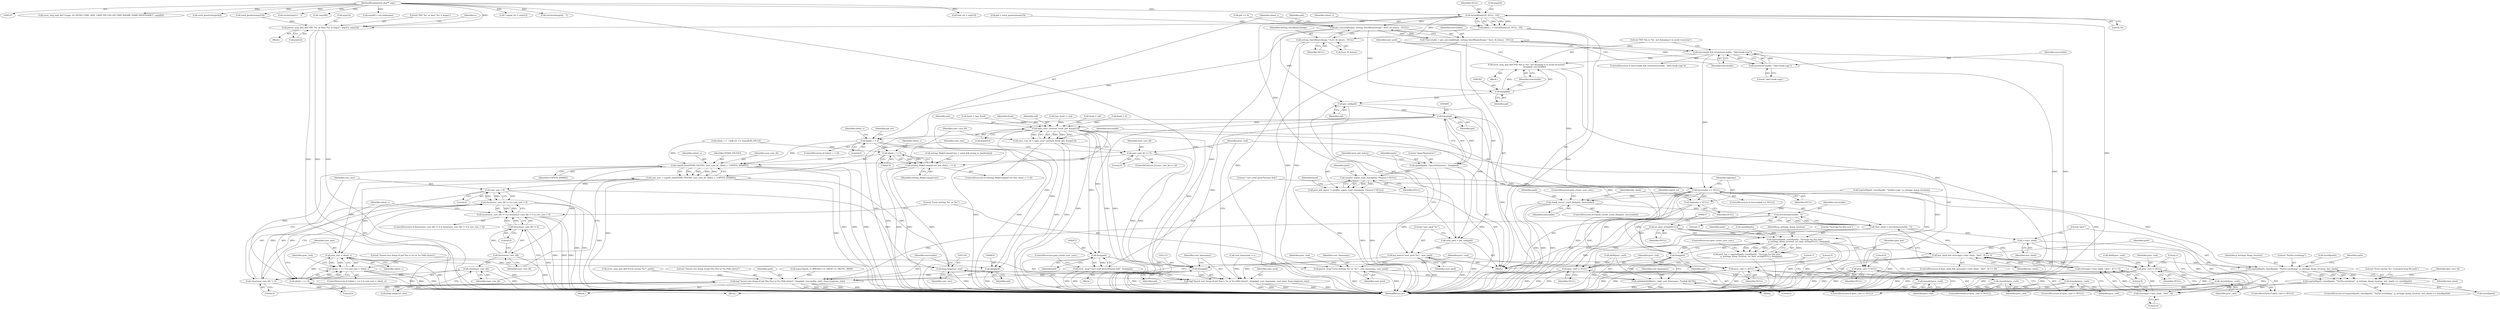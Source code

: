digraph "0_abrt_8939398b82006ba1fec4ed491339fc075f43fc7c_1@array" {
"1000275" [label="(Call,strtoull(argv[2], NULL, 10))"];
"1000149" [label="(MethodParameterIn,char** argv)"];
"1000273" [label="(Call,ulimit_c = strtoull(argv[2], NULL, 10))"];
"1000282" [label="(Call,ulimit_c < 0)"];
"1000451" [label="(Call,ulimit_c != 0)"];
"1000449" [label="(Call,setting_MakeCompatCore && ulimit_c != 0)"];
"1001151" [label="(Call,copyfd_size(STDIN_FILENO, user_core_fd, ulimit_c, COPYFD_SPARSE))"];
"1001149" [label="(Call,core_size = copyfd_size(STDIN_FILENO, user_core_fd, ulimit_c, COPYFD_SPARSE))"];
"1001167" [label="(Call,core_size < 0)"];
"1001162" [label="(Call,close(user_core_fd) != 0 || core_size < 0)"];
"1001157" [label="(Call,fsync(user_core_fd) != 0 || close(user_core_fd) != 0 || core_size < 0)"];
"1001193" [label="(Call,core_size > ulimit_c)"];
"1001189" [label="(Call,ulimit_c == 0 || core_size > ulimit_c)"];
"1001217" [label="(Call,(long long)core_size)"];
"1001210" [label="(Call,log(\"Saved core dump of pid %lu to %s at %s (%llu bytes)\", (long)pid, core_basename, user_pwd, (long long)core_size))"];
"1001159" [label="(Call,fsync(user_core_fd))"];
"1001158" [label="(Call,fsync(user_core_fd) != 0)"];
"1001164" [label="(Call,close(user_core_fd))"];
"1001163" [label="(Call,close(user_core_fd) != 0)"];
"1001190" [label="(Call,ulimit_c == 0)"];
"1000326" [label="(Call,perror_msg_and_die(\"PID '%s' or limit '%s' is bogus\", argv[3], argv[2]))"];
"1000375" [label="(Call,get_executable(pid, setting_SaveBinaryImage ? &src_fd_binary : NULL))"];
"1000373" [label="(Call,*executable = get_executable(pid, setting_SaveBinaryImage ? &src_fd_binary : NULL))"];
"1000383" [label="(Call,executable && strstr(executable, \"/abrt-hook-ccpp\"))"];
"1000389" [label="(Call,error_msg_and_die(\"PID %lu is '%s', not dumping it to avoid recursion\",\n                        (long)pid, executable))"];
"1000465" [label="(Call,executable == NULL)"];
"1000476" [label="(Call,*signame = NULL)"];
"1000538" [label="(Call,check_recent_crash_file(path, executable))"];
"1000546" [label="(Call,strrchr(executable, '/'))"];
"1000544" [label="(Call,*last_slash = strrchr(executable, '/'))"];
"1000550" [label="(Call,last_slash && strncmp(++last_slash, \"abrt\", 4) == 0)"];
"1000562" [label="(Call,snprintf(path, sizeof(path), \"%s/%s-coredump\", g_settings_dump_location, last_slash))"];
"1000561" [label="(Call,snprintf(path, sizeof(path), \"%s/%s-coredump\", g_settings_dump_location, last_slash) >= sizeof(path))"];
"1000554" [label="(Call,++last_slash)"];
"1000553" [label="(Call,strncmp(++last_slash, \"abrt\", 4))"];
"1000552" [label="(Call,strncmp(++last_slash, \"abrt\", 4) == 0)"];
"1000607" [label="(Call,log(\"Saved core dump of pid %lu (%s) to %s (%llu bytes)\", (long)pid, executable, path, (long long)core_size))"];
"1000618" [label="(Call,proc_cwd != NULL)"];
"1000621" [label="(Call,closedir(proc_cwd))"];
"1000634" [label="(Call,iso_date_string(NULL))"];
"1000628" [label="(Call,snprintf(path, sizeof(path), \"%s/ccpp-%s-%lu.new\",\n            g_settings_dump_location, iso_date_string(NULL), (long)pid))"];
"1000626" [label="(Call,path_len = snprintf(path, sizeof(path), \"%s/ccpp-%s-%lu.new\",\n            g_settings_dump_location, iso_date_string(NULL), (long)pid))"];
"1001181" [label="(Call,proc_cwd != NULL)"];
"1001184" [label="(Call,closedir(proc_cwd))"];
"1001203" [label="(Call,proc_cwd != NULL)"];
"1001206" [label="(Call,closedir(proc_cwd))"];
"1001221" [label="(Call,proc_cwd != NULL)"];
"1001224" [label="(Call,closedir(proc_cwd))"];
"1000385" [label="(Call,strstr(executable, \"/abrt-hook-ccpp\"))"];
"1000391" [label="(Call,(long)pid)"];
"1000397" [label="(Call,get_cwd(pid))"];
"1000395" [label="(Call,user_pwd = get_cwd(pid))"];
"1000399" [label="(Call,log_notice(\"user_pwd:'%s'\", user_pwd))"];
"1001171" [label="(Call,perror_msg(\"Error writing '%s' at '%s'\", core_basename, user_pwd))"];
"1001175" [label="(Call,unlinkat(dirfd(proc_cwd), core_basename, /*unlink file*/0))"];
"1000405" [label="(Call,(long)pid)"];
"1000402" [label="(Call,sprintf(path, \"/proc/%lu/status\", (long)pid))"];
"1000410" [label="(Call,xmalloc_xopen_read_close(path, /*maxsz:*/ NULL))"];
"1000408" [label="(Call,proc_pid_status = xmalloc_xopen_read_close(path, /*maxsz:*/ NULL))"];
"1000456" [label="(Call,open_user_core(uid, fsuid, pid, &argv[1]))"];
"1000454" [label="(Call,user_core_fd = open_user_core(uid, fsuid, pid, &argv[1]))"];
"1001144" [label="(Call,user_core_fd >= 0)"];
"1000471" [label="(Call,(long)pid)"];
"1000469" [label="(Call,error_msg(\"Can't read /proc/%lu/exe link\", (long)pid))"];
"1001212" [label="(Call,(long)pid)"];
"1000609" [label="(Call,(long)pid)"];
"1000636" [label="(Call,(long)pid)"];
"1000377" [label="(Call,setting_SaveBinaryImage ? &src_fd_binary : NULL)"];
"1000393" [label="(Identifier,pid)"];
"1000478" [label="(Identifier,NULL)"];
"1000469" [label="(Call,error_msg(\"Can't read /proc/%lu/exe link\", (long)pid))"];
"1000546" [label="(Call,strrchr(executable, '/'))"];
"1001159" [label="(Call,fsync(user_core_fd))"];
"1000149" [label="(MethodParameterIn,char** argv)"];
"1000284" [label="(Literal,0)"];
"1000560" [label="(ControlStructure,if (snprintf(path, sizeof(path), \"%s/%s-coredump\", g_settings_dump_location, last_slash) >= sizeof(path)))"];
"1000398" [label="(Identifier,pid)"];
"1000343" [label="(Call,core_basename = s)"];
"1000397" [label="(Call,get_cwd(pid))"];
"1001210" [label="(Call,log(\"Saved core dump of pid %lu to %s at %s (%llu bytes)\", (long)pid, core_basename, user_pwd, (long long)core_size))"];
"1000612" [label="(Identifier,executable)"];
"1001228" [label="(MethodReturn,int)"];
"1000409" [label="(Identifier,proc_pid_status)"];
"1000176" [label="(Call,error_msg_and_die(\"Usage: %s SIGNO CORE_SIZE_LIMIT PID UID GID TIME BINARY_NAME [HOSTNAME]\", argv[0]))"];
"1000337" [label="(Identifier,s)"];
"1000609" [label="(Call,(long)pid)"];
"1001225" [label="(Identifier,proc_cwd)"];
"1000150" [label="(Block,)"];
"1000384" [label="(Identifier,executable)"];
"1001184" [label="(Call,closedir(proc_cwd))"];
"1000228" [label="(Call,setting_MakeCompatCore = value && string_to_bool(value))"];
"1001151" [label="(Call,copyfd_size(STDIN_FILENO, user_core_fd, ulimit_c, COPYFD_SPARSE))"];
"1001206" [label="(Call,closedir(proc_cwd))"];
"1000550" [label="(Call,last_slash && strncmp(++last_slash, \"abrt\", 4) == 0)"];
"1001217" [label="(Call,(long long)core_size)"];
"1001219" [label="(Identifier,core_size)"];
"1001191" [label="(Identifier,ulimit_c)"];
"1000620" [label="(Identifier,NULL)"];
"1000373" [label="(Call,*executable = get_executable(pid, setting_SaveBinaryImage ? &src_fd_binary : NULL))"];
"1000387" [label="(Literal,\"/abrt-hook-ccpp\")"];
"1001179" [label="(Literal,0)"];
"1000636" [label="(Call,(long)pid)"];
"1001177" [label="(Identifier,proc_cwd)"];
"1001181" [label="(Call,proc_cwd != NULL)"];
"1000375" [label="(Call,get_executable(pid, setting_SaveBinaryImage ? &src_fd_binary : NULL))"];
"1000640" [label="(ControlStructure,goto create_user_core;)"];
"1001227" [label="(Literal,0)"];
"1000613" [label="(Identifier,path)"];
"1000619" [label="(Identifier,proc_cwd)"];
"1001166" [label="(Literal,0)"];
"1000572" [label="(Literal,\"Error saving '%s': truncated long file path\")"];
"1000451" [label="(Call,ulimit_c != 0)"];
"1000385" [label="(Call,strstr(executable, \"/abrt-hook-ccpp\"))"];
"1000570" [label="(Identifier,path)"];
"1000378" [label="(Identifier,setting_SaveBinaryImage)"];
"1001199" [label="(Identifier,proc_cwd)"];
"1001163" [label="(Call,close(user_core_fd) != 0)"];
"1000542" [label="(ControlStructure,goto create_user_core;)"];
"1001144" [label="(Call,user_core_fd >= 0)"];
"1000551" [label="(Identifier,last_slash)"];
"1000633" [label="(Identifier,g_settings_dump_location)"];
"1000577" [label="(Call,xopen3(path, O_WRONLY | O_CREAT | O_TRUNC, 0600))"];
"1001187" [label="(Literal,1)"];
"1001212" [label="(Call,(long)pid)"];
"1000388" [label="(Block,)"];
"1000381" [label="(Identifier,NULL)"];
"1000426" [label="(Call,tmp_fsuid != uid)"];
"1000448" [label="(ControlStructure,if (setting_MakeCompatCore && ulimit_c != 0))"];
"1001189" [label="(Call,ulimit_c == 0 || core_size > ulimit_c)"];
"1001190" [label="(Call,ulimit_c == 0)"];
"1001167" [label="(Call,core_size < 0)"];
"1000567" [label="(Identifier,g_settings_dump_location)"];
"1000555" [label="(Identifier,last_slash)"];
"1001223" [label="(Identifier,NULL)"];
"1000537" [label="(ControlStructure,if (check_recent_crash_file(path, executable)))"];
"1000400" [label="(Literal,\"user_pwd:'%s'\")"];
"1000315" [label="(Call,xatoi_positive(argv[4]))"];
"1000328" [label="(Call,argv[3])"];
"1000453" [label="(Literal,0)"];
"1000414" [label="(Call,fsuid = uid)"];
"1001216" [label="(Identifier,user_pwd)"];
"1000562" [label="(Call,snprintf(path, sizeof(path), \"%s/%s-coredump\", g_settings_dump_location, last_slash))"];
"1000376" [label="(Identifier,pid)"];
"1000617" [label="(ControlStructure,if (proc_cwd != NULL))"];
"1000626" [label="(Call,path_len = snprintf(path, sizeof(path), \"%s/ccpp-%s-%lu.new\",\n            g_settings_dump_location, iso_date_string(NULL), (long)pid))"];
"1000558" [label="(Literal,0)"];
"1000430" [label="(Call,fsuid = 0)"];
"1000306" [label="(Call,pid = xatoi_positive(argv[3]))"];
"1000456" [label="(Call,open_user_core(uid, fsuid, pid, &argv[1]))"];
"1001162" [label="(Call,close(user_core_fd) != 0 || core_size < 0)"];
"1000404" [label="(Literal,\"/proc/%lu/status\")"];
"1000407" [label="(Identifier,pid)"];
"1000402" [label="(Call,sprintf(path, \"/proc/%lu/status\", (long)pid))"];
"1000382" [label="(ControlStructure,if (executable && strstr(executable, \"/abrt-hook-ccpp\")))"];
"1000540" [label="(Identifier,executable)"];
"1000544" [label="(Call,*last_slash = strrchr(executable, '/'))"];
"1000395" [label="(Call,user_pwd = get_cwd(pid))"];
"1001158" [label="(Call,fsync(user_core_fd) != 0)"];
"1001180" [label="(ControlStructure,if (proc_cwd != NULL))"];
"1001176" [label="(Call,dirfd(proc_cwd))"];
"1001149" [label="(Call,core_size = copyfd_size(STDIN_FILENO, user_core_fd, ulimit_c, COPYFD_SPARSE))"];
"1000477" [label="(Identifier,signame)"];
"1000622" [label="(Identifier,proc_cwd)"];
"1000415" [label="(Identifier,fsuid)"];
"1000396" [label="(Identifier,user_pwd)"];
"1000459" [label="(Identifier,pid)"];
"1000467" [label="(Identifier,NULL)"];
"1000548" [label="(Literal,'/')"];
"1001145" [label="(Identifier,user_core_fd)"];
"1000545" [label="(Identifier,last_slash)"];
"1000325" [label="(Block,)"];
"1000563" [label="(Identifier,path)"];
"1001204" [label="(Identifier,proc_cwd)"];
"1000403" [label="(Identifier,path)"];
"1000531" [label="(Call,snprintf(path, sizeof(path), \"%s/last-ccpp\", g_settings_dump_location))"];
"1001154" [label="(Identifier,ulimit_c)"];
"1001172" [label="(Literal,\"Error writing '%s' at '%s'\")"];
"1000408" [label="(Call,proc_pid_status = xmalloc_xopen_read_close(path, /*maxsz:*/ NULL))"];
"1000632" [label="(Literal,\"%s/ccpp-%s-%lu.new\")"];
"1000283" [label="(Identifier,ulimit_c)"];
"1001203" [label="(Call,proc_cwd != NULL)"];
"1000476" [label="(Call,*signame = NULL)"];
"1000331" [label="(Call,argv[2])"];
"1000327" [label="(Literal,\"PID '%s' or limit '%s' is bogus\")"];
"1000634" [label="(Call,iso_date_string(NULL))"];
"1000568" [label="(Identifier,last_slash)"];
"1000628" [label="(Call,snprintf(path, sizeof(path), \"%s/ccpp-%s-%lu.new\",\n            g_settings_dump_location, iso_date_string(NULL), (long)pid))"];
"1000539" [label="(Identifier,path)"];
"1000552" [label="(Call,strncmp(++last_slash, \"abrt\", 4) == 0)"];
"1001198" [label="(Call,dirfd(proc_cwd))"];
"1001147" [label="(Block,)"];
"1001155" [label="(Identifier,COPYFD_SPARSE)"];
"1000538" [label="(Call,check_recent_crash_file(path, executable))"];
"1000638" [label="(Identifier,pid)"];
"1000614" [label="(Call,(long long)core_size)"];
"1001160" [label="(Identifier,user_core_fd)"];
"1000182" [label="(Call,strchr(argv[1], ' '))"];
"1001156" [label="(ControlStructure,if (fsync(user_core_fd) != 0 || close(user_core_fd) != 0 || core_size < 0))"];
"1001157" [label="(Call,fsync(user_core_fd) != 0 || close(user_core_fd) != 0 || core_size < 0)"];
"1000635" [label="(Identifier,NULL)"];
"1000468" [label="(Block,)"];
"1000412" [label="(Identifier,NULL)"];
"1000611" [label="(Identifier,pid)"];
"1000351" [label="(Call,!argv[8])"];
"1001161" [label="(Literal,0)"];
"1000279" [label="(Identifier,NULL)"];
"1001209" [label="(Literal,1)"];
"1000553" [label="(Call,strncmp(++last_slash, \"abrt\", 4))"];
"1000557" [label="(Literal,4)"];
"1000629" [label="(Identifier,path)"];
"1000621" [label="(Call,closedir(proc_cwd))"];
"1000280" [label="(Literal,10)"];
"1001168" [label="(Identifier,core_size)"];
"1000399" [label="(Call,log_notice(\"user_pwd:'%s'\", user_pwd))"];
"1001146" [label="(Literal,0)"];
"1001214" [label="(Identifier,pid)"];
"1000410" [label="(Call,xmalloc_xopen_read_close(path, /*maxsz:*/ NULL))"];
"1000383" [label="(Call,executable && strstr(executable, \"/abrt-hook-ccpp\"))"];
"1001182" [label="(Identifier,proc_cwd)"];
"1000454" [label="(Call,user_core_fd = open_user_core(uid, fsuid, pid, &argv[1]))"];
"1000281" [label="(ControlStructure,if (ulimit_c < 0))"];
"1000401" [label="(Identifier,user_pwd)"];
"1001164" [label="(Call,close(user_core_fd))"];
"1000405" [label="(Call,(long)pid)"];
"1001211" [label="(Literal,\"Saved core dump of pid %lu to %s at %s (%llu bytes)\")"];
"1000437" [label="(Call,fsuid = tmp_fsuid)"];
"1000607" [label="(Call,log(\"Saved core dump of pid %lu (%s) to %s (%llu bytes)\", (long)pid, executable, path, (long long)core_size))"];
"1000374" [label="(Identifier,executable)"];
"1000630" [label="(Call,sizeof(path))"];
"1001143" [label="(ControlStructure,if (user_core_fd >= 0))"];
"1000301" [label="(Identifier,pid_str)"];
"1000455" [label="(Identifier,user_core_fd)"];
"1000561" [label="(Call,snprintf(path, sizeof(path), \"%s/%s-coredump\", g_settings_dump_location, last_slash) >= sizeof(path))"];
"1001202" [label="(ControlStructure,if (proc_cwd != NULL))"];
"1000450" [label="(Identifier,setting_MakeCompatCore)"];
"1000460" [label="(Call,&argv[1])"];
"1000473" [label="(Identifier,pid)"];
"1000458" [label="(Identifier,fsuid)"];
"1000282" [label="(Call,ulimit_c < 0)"];
"1000391" [label="(Call,(long)pid)"];
"1000566" [label="(Literal,\"%s/%s-coredump\")"];
"1000624" [label="(Literal,0)"];
"1000471" [label="(Call,(long)pid)"];
"1001171" [label="(Call,perror_msg(\"Error writing '%s' at '%s'\", core_basename, user_pwd))"];
"1000322" [label="(Call,pid <= 0)"];
"1001153" [label="(Identifier,user_core_fd)"];
"1000274" [label="(Identifier,ulimit_c)"];
"1000547" [label="(Identifier,executable)"];
"1001220" [label="(ControlStructure,if (proc_cwd != NULL))"];
"1000576" [label="(Identifier,abrt_core_fd)"];
"1000359" [label="(Call,argv[8] = uts.nodename)"];
"1001173" [label="(Identifier,core_basename)"];
"1000556" [label="(Literal,\"abrt\")"];
"1000275" [label="(Call,strtoull(argv[2], NULL, 10))"];
"1001221" [label="(Call,proc_cwd != NULL)"];
"1000273" [label="(Call,ulimit_c = strtoull(argv[2], NULL, 10))"];
"1000554" [label="(Call,++last_slash)"];
"1000262" [label="(Call,* signal_str = argv[1])"];
"1000286" [label="(Call,ulimit_c = ~((off_t)1 << (sizeof(off_t)*8-1)))"];
"1000201" [label="(Call,strchrnul(argv[i], ' '))"];
"1000559" [label="(Block,)"];
"1000627" [label="(Identifier,path_len)"];
"1000618" [label="(Call,proc_cwd != NULL)"];
"1000394" [label="(Identifier,executable)"];
"1001178" [label="(Identifier,core_basename)"];
"1000465" [label="(Call,executable == NULL)"];
"1001215" [label="(Identifier,core_basename)"];
"1001224" [label="(Call,closedir(proc_cwd))"];
"1001150" [label="(Identifier,core_size)"];
"1000300" [label="(Call,*pid_str = argv[3])"];
"1000390" [label="(Literal,\"PID %lu is '%s', not dumping it to avoid recursion\")"];
"1000287" [label="(Identifier,ulimit_c)"];
"1001193" [label="(Call,core_size > ulimit_c)"];
"1001183" [label="(Identifier,NULL)"];
"1000549" [label="(ControlStructure,if (last_slash && strncmp(++last_slash, \"abrt\", 4) == 0))"];
"1001205" [label="(Identifier,NULL)"];
"1001152" [label="(Identifier,STDIN_FILENO)"];
"1000457" [label="(Identifier,uid)"];
"1000464" [label="(ControlStructure,if (executable == NULL))"];
"1000470" [label="(Literal,\"Can't read /proc/%lu/exe link\")"];
"1001165" [label="(Identifier,user_core_fd)"];
"1001174" [label="(Identifier,user_pwd)"];
"1000389" [label="(Call,error_msg_and_die(\"PID %lu is '%s', not dumping it to avoid recursion\",\n                        (long)pid, executable))"];
"1000308" [label="(Call,xatoi_positive(argv[3]))"];
"1000377" [label="(Call,setting_SaveBinaryImage ? &src_fd_binary : NULL)"];
"1001170" [label="(Block,)"];
"1000466" [label="(Identifier,executable)"];
"1001188" [label="(ControlStructure,if (ulimit_c == 0 || core_size > ulimit_c))"];
"1001222" [label="(Identifier,proc_cwd)"];
"1000411" [label="(Identifier,path)"];
"1000452" [label="(Identifier,ulimit_c)"];
"1000386" [label="(Identifier,executable)"];
"1000474" [label="(ControlStructure,goto create_user_core;)"];
"1001169" [label="(Literal,0)"];
"1000480" [label="(Identifier,signal_no)"];
"1000276" [label="(Call,argv[2])"];
"1001175" [label="(Call,unlinkat(dirfd(proc_cwd), core_basename, /*unlink file*/0))"];
"1001194" [label="(Identifier,core_size)"];
"1000604" [label="(Call,error_msg_and_die(\"Error saving '%s'\", path))"];
"1001207" [label="(Identifier,proc_cwd)"];
"1000564" [label="(Call,sizeof(path))"];
"1000379" [label="(Call,&src_fd_binary)"];
"1001192" [label="(Literal,0)"];
"1000569" [label="(Call,sizeof(path))"];
"1000449" [label="(Call,setting_MakeCompatCore && ulimit_c != 0)"];
"1001185" [label="(Identifier,proc_cwd)"];
"1000608" [label="(Literal,\"Saved core dump of pid %lu (%s) to %s (%llu bytes)\")"];
"1001195" [label="(Identifier,ulimit_c)"];
"1000326" [label="(Call,perror_msg_and_die(\"PID '%s' or limit '%s' is bogus\", argv[3], argv[2]))"];
"1000275" -> "1000273"  [label="AST: "];
"1000275" -> "1000280"  [label="CFG: "];
"1000276" -> "1000275"  [label="AST: "];
"1000279" -> "1000275"  [label="AST: "];
"1000280" -> "1000275"  [label="AST: "];
"1000273" -> "1000275"  [label="CFG: "];
"1000275" -> "1001228"  [label="DDG: "];
"1000275" -> "1000273"  [label="DDG: "];
"1000275" -> "1000273"  [label="DDG: "];
"1000275" -> "1000273"  [label="DDG: "];
"1000149" -> "1000275"  [label="DDG: "];
"1000275" -> "1000326"  [label="DDG: "];
"1000275" -> "1000375"  [label="DDG: "];
"1000275" -> "1000377"  [label="DDG: "];
"1000275" -> "1000410"  [label="DDG: "];
"1000149" -> "1000147"  [label="AST: "];
"1000149" -> "1001228"  [label="DDG: "];
"1000149" -> "1000176"  [label="DDG: "];
"1000149" -> "1000182"  [label="DDG: "];
"1000149" -> "1000201"  [label="DDG: "];
"1000149" -> "1000262"  [label="DDG: "];
"1000149" -> "1000300"  [label="DDG: "];
"1000149" -> "1000308"  [label="DDG: "];
"1000149" -> "1000315"  [label="DDG: "];
"1000149" -> "1000326"  [label="DDG: "];
"1000149" -> "1000351"  [label="DDG: "];
"1000149" -> "1000359"  [label="DDG: "];
"1000273" -> "1000150"  [label="AST: "];
"1000274" -> "1000273"  [label="AST: "];
"1000283" -> "1000273"  [label="CFG: "];
"1000273" -> "1001228"  [label="DDG: "];
"1000273" -> "1000282"  [label="DDG: "];
"1000282" -> "1000281"  [label="AST: "];
"1000282" -> "1000284"  [label="CFG: "];
"1000283" -> "1000282"  [label="AST: "];
"1000284" -> "1000282"  [label="AST: "];
"1000287" -> "1000282"  [label="CFG: "];
"1000301" -> "1000282"  [label="CFG: "];
"1000282" -> "1001228"  [label="DDG: "];
"1000282" -> "1001228"  [label="DDG: "];
"1000282" -> "1000451"  [label="DDG: "];
"1000282" -> "1001151"  [label="DDG: "];
"1000451" -> "1000449"  [label="AST: "];
"1000451" -> "1000453"  [label="CFG: "];
"1000452" -> "1000451"  [label="AST: "];
"1000453" -> "1000451"  [label="AST: "];
"1000449" -> "1000451"  [label="CFG: "];
"1000451" -> "1001228"  [label="DDG: "];
"1000451" -> "1000449"  [label="DDG: "];
"1000451" -> "1000449"  [label="DDG: "];
"1000286" -> "1000451"  [label="DDG: "];
"1000451" -> "1001151"  [label="DDG: "];
"1000449" -> "1000448"  [label="AST: "];
"1000449" -> "1000450"  [label="CFG: "];
"1000450" -> "1000449"  [label="AST: "];
"1000455" -> "1000449"  [label="CFG: "];
"1000466" -> "1000449"  [label="CFG: "];
"1000449" -> "1001228"  [label="DDG: "];
"1000449" -> "1001228"  [label="DDG: "];
"1000449" -> "1001228"  [label="DDG: "];
"1000228" -> "1000449"  [label="DDG: "];
"1001151" -> "1001149"  [label="AST: "];
"1001151" -> "1001155"  [label="CFG: "];
"1001152" -> "1001151"  [label="AST: "];
"1001153" -> "1001151"  [label="AST: "];
"1001154" -> "1001151"  [label="AST: "];
"1001155" -> "1001151"  [label="AST: "];
"1001149" -> "1001151"  [label="CFG: "];
"1001151" -> "1001228"  [label="DDG: "];
"1001151" -> "1001228"  [label="DDG: "];
"1001151" -> "1001228"  [label="DDG: "];
"1001151" -> "1001149"  [label="DDG: "];
"1001151" -> "1001149"  [label="DDG: "];
"1001151" -> "1001149"  [label="DDG: "];
"1001151" -> "1001149"  [label="DDG: "];
"1001144" -> "1001151"  [label="DDG: "];
"1000286" -> "1001151"  [label="DDG: "];
"1001151" -> "1001159"  [label="DDG: "];
"1001151" -> "1001190"  [label="DDG: "];
"1001149" -> "1001147"  [label="AST: "];
"1001150" -> "1001149"  [label="AST: "];
"1001160" -> "1001149"  [label="CFG: "];
"1001149" -> "1001228"  [label="DDG: "];
"1001149" -> "1001228"  [label="DDG: "];
"1001149" -> "1001167"  [label="DDG: "];
"1001149" -> "1001193"  [label="DDG: "];
"1001149" -> "1001217"  [label="DDG: "];
"1001167" -> "1001162"  [label="AST: "];
"1001167" -> "1001169"  [label="CFG: "];
"1001168" -> "1001167"  [label="AST: "];
"1001169" -> "1001167"  [label="AST: "];
"1001162" -> "1001167"  [label="CFG: "];
"1001167" -> "1001228"  [label="DDG: "];
"1001167" -> "1001162"  [label="DDG: "];
"1001167" -> "1001162"  [label="DDG: "];
"1001167" -> "1001193"  [label="DDG: "];
"1001167" -> "1001217"  [label="DDG: "];
"1001162" -> "1001157"  [label="AST: "];
"1001162" -> "1001163"  [label="CFG: "];
"1001163" -> "1001162"  [label="AST: "];
"1001157" -> "1001162"  [label="CFG: "];
"1001162" -> "1001228"  [label="DDG: "];
"1001162" -> "1001228"  [label="DDG: "];
"1001162" -> "1001157"  [label="DDG: "];
"1001162" -> "1001157"  [label="DDG: "];
"1001163" -> "1001162"  [label="DDG: "];
"1001163" -> "1001162"  [label="DDG: "];
"1001157" -> "1001156"  [label="AST: "];
"1001157" -> "1001158"  [label="CFG: "];
"1001158" -> "1001157"  [label="AST: "];
"1001172" -> "1001157"  [label="CFG: "];
"1001191" -> "1001157"  [label="CFG: "];
"1001157" -> "1001228"  [label="DDG: "];
"1001157" -> "1001228"  [label="DDG: "];
"1001157" -> "1001228"  [label="DDG: "];
"1001158" -> "1001157"  [label="DDG: "];
"1001158" -> "1001157"  [label="DDG: "];
"1001193" -> "1001189"  [label="AST: "];
"1001193" -> "1001195"  [label="CFG: "];
"1001194" -> "1001193"  [label="AST: "];
"1001195" -> "1001193"  [label="AST: "];
"1001189" -> "1001193"  [label="CFG: "];
"1001193" -> "1001228"  [label="DDG: "];
"1001193" -> "1001228"  [label="DDG: "];
"1001193" -> "1001189"  [label="DDG: "];
"1001193" -> "1001189"  [label="DDG: "];
"1001190" -> "1001193"  [label="DDG: "];
"1001193" -> "1001217"  [label="DDG: "];
"1001189" -> "1001188"  [label="AST: "];
"1001189" -> "1001190"  [label="CFG: "];
"1001190" -> "1001189"  [label="AST: "];
"1001199" -> "1001189"  [label="CFG: "];
"1001211" -> "1001189"  [label="CFG: "];
"1001189" -> "1001228"  [label="DDG: "];
"1001189" -> "1001228"  [label="DDG: "];
"1001189" -> "1001228"  [label="DDG: "];
"1001190" -> "1001189"  [label="DDG: "];
"1001190" -> "1001189"  [label="DDG: "];
"1001217" -> "1001210"  [label="AST: "];
"1001217" -> "1001219"  [label="CFG: "];
"1001218" -> "1001217"  [label="AST: "];
"1001219" -> "1001217"  [label="AST: "];
"1001210" -> "1001217"  [label="CFG: "];
"1001217" -> "1001228"  [label="DDG: "];
"1001217" -> "1001210"  [label="DDG: "];
"1001210" -> "1001147"  [label="AST: "];
"1001211" -> "1001210"  [label="AST: "];
"1001212" -> "1001210"  [label="AST: "];
"1001215" -> "1001210"  [label="AST: "];
"1001216" -> "1001210"  [label="AST: "];
"1001222" -> "1001210"  [label="CFG: "];
"1001210" -> "1001228"  [label="DDG: "];
"1001210" -> "1001228"  [label="DDG: "];
"1001210" -> "1001228"  [label="DDG: "];
"1001210" -> "1001228"  [label="DDG: "];
"1001210" -> "1001228"  [label="DDG: "];
"1001212" -> "1001210"  [label="DDG: "];
"1000343" -> "1001210"  [label="DDG: "];
"1000399" -> "1001210"  [label="DDG: "];
"1001159" -> "1001158"  [label="AST: "];
"1001159" -> "1001160"  [label="CFG: "];
"1001160" -> "1001159"  [label="AST: "];
"1001161" -> "1001159"  [label="CFG: "];
"1001159" -> "1001228"  [label="DDG: "];
"1001159" -> "1001158"  [label="DDG: "];
"1001159" -> "1001164"  [label="DDG: "];
"1001158" -> "1001161"  [label="CFG: "];
"1001161" -> "1001158"  [label="AST: "];
"1001165" -> "1001158"  [label="CFG: "];
"1001158" -> "1001228"  [label="DDG: "];
"1001164" -> "1001163"  [label="AST: "];
"1001164" -> "1001165"  [label="CFG: "];
"1001165" -> "1001164"  [label="AST: "];
"1001166" -> "1001164"  [label="CFG: "];
"1001164" -> "1001228"  [label="DDG: "];
"1001164" -> "1001163"  [label="DDG: "];
"1001163" -> "1001166"  [label="CFG: "];
"1001166" -> "1001163"  [label="AST: "];
"1001168" -> "1001163"  [label="CFG: "];
"1001163" -> "1001228"  [label="DDG: "];
"1001190" -> "1001192"  [label="CFG: "];
"1001191" -> "1001190"  [label="AST: "];
"1001192" -> "1001190"  [label="AST: "];
"1001194" -> "1001190"  [label="CFG: "];
"1001190" -> "1001228"  [label="DDG: "];
"1000326" -> "1000325"  [label="AST: "];
"1000326" -> "1000331"  [label="CFG: "];
"1000327" -> "1000326"  [label="AST: "];
"1000328" -> "1000326"  [label="AST: "];
"1000331" -> "1000326"  [label="AST: "];
"1000337" -> "1000326"  [label="CFG: "];
"1000326" -> "1001228"  [label="DDG: "];
"1000326" -> "1001228"  [label="DDG: "];
"1000326" -> "1001228"  [label="DDG: "];
"1000308" -> "1000326"  [label="DDG: "];
"1000375" -> "1000373"  [label="AST: "];
"1000375" -> "1000377"  [label="CFG: "];
"1000376" -> "1000375"  [label="AST: "];
"1000377" -> "1000375"  [label="AST: "];
"1000373" -> "1000375"  [label="CFG: "];
"1000375" -> "1001228"  [label="DDG: "];
"1000375" -> "1000373"  [label="DDG: "];
"1000375" -> "1000373"  [label="DDG: "];
"1000306" -> "1000375"  [label="DDG: "];
"1000322" -> "1000375"  [label="DDG: "];
"1000375" -> "1000391"  [label="DDG: "];
"1000375" -> "1000397"  [label="DDG: "];
"1000373" -> "1000150"  [label="AST: "];
"1000374" -> "1000373"  [label="AST: "];
"1000384" -> "1000373"  [label="CFG: "];
"1000373" -> "1001228"  [label="DDG: "];
"1000373" -> "1000383"  [label="DDG: "];
"1000373" -> "1000385"  [label="DDG: "];
"1000383" -> "1000382"  [label="AST: "];
"1000383" -> "1000384"  [label="CFG: "];
"1000383" -> "1000385"  [label="CFG: "];
"1000384" -> "1000383"  [label="AST: "];
"1000385" -> "1000383"  [label="AST: "];
"1000390" -> "1000383"  [label="CFG: "];
"1000396" -> "1000383"  [label="CFG: "];
"1000383" -> "1001228"  [label="DDG: "];
"1000383" -> "1001228"  [label="DDG: "];
"1000385" -> "1000383"  [label="DDG: "];
"1000385" -> "1000383"  [label="DDG: "];
"1000383" -> "1000389"  [label="DDG: "];
"1000383" -> "1000465"  [label="DDG: "];
"1000389" -> "1000388"  [label="AST: "];
"1000389" -> "1000394"  [label="CFG: "];
"1000390" -> "1000389"  [label="AST: "];
"1000391" -> "1000389"  [label="AST: "];
"1000394" -> "1000389"  [label="AST: "];
"1000396" -> "1000389"  [label="CFG: "];
"1000389" -> "1001228"  [label="DDG: "];
"1000391" -> "1000389"  [label="DDG: "];
"1000389" -> "1000465"  [label="DDG: "];
"1000465" -> "1000464"  [label="AST: "];
"1000465" -> "1000467"  [label="CFG: "];
"1000466" -> "1000465"  [label="AST: "];
"1000467" -> "1000465"  [label="AST: "];
"1000470" -> "1000465"  [label="CFG: "];
"1000477" -> "1000465"  [label="CFG: "];
"1000465" -> "1001228"  [label="DDG: "];
"1000465" -> "1001228"  [label="DDG: "];
"1000410" -> "1000465"  [label="DDG: "];
"1000465" -> "1000476"  [label="DDG: "];
"1000465" -> "1000538"  [label="DDG: "];
"1000465" -> "1000618"  [label="DDG: "];
"1000465" -> "1000634"  [label="DDG: "];
"1000465" -> "1001181"  [label="DDG: "];
"1000465" -> "1001203"  [label="DDG: "];
"1000465" -> "1001221"  [label="DDG: "];
"1000476" -> "1000150"  [label="AST: "];
"1000476" -> "1000478"  [label="CFG: "];
"1000477" -> "1000476"  [label="AST: "];
"1000478" -> "1000476"  [label="AST: "];
"1000480" -> "1000476"  [label="CFG: "];
"1000476" -> "1001228"  [label="DDG: "];
"1000538" -> "1000537"  [label="AST: "];
"1000538" -> "1000540"  [label="CFG: "];
"1000539" -> "1000538"  [label="AST: "];
"1000540" -> "1000538"  [label="AST: "];
"1000542" -> "1000538"  [label="CFG: "];
"1000545" -> "1000538"  [label="CFG: "];
"1000538" -> "1001228"  [label="DDG: "];
"1000538" -> "1001228"  [label="DDG: "];
"1000538" -> "1001228"  [label="DDG: "];
"1000531" -> "1000538"  [label="DDG: "];
"1000538" -> "1000546"  [label="DDG: "];
"1000546" -> "1000544"  [label="AST: "];
"1000546" -> "1000548"  [label="CFG: "];
"1000547" -> "1000546"  [label="AST: "];
"1000548" -> "1000546"  [label="AST: "];
"1000544" -> "1000546"  [label="CFG: "];
"1000546" -> "1001228"  [label="DDG: "];
"1000546" -> "1000544"  [label="DDG: "];
"1000546" -> "1000544"  [label="DDG: "];
"1000546" -> "1000607"  [label="DDG: "];
"1000544" -> "1000150"  [label="AST: "];
"1000545" -> "1000544"  [label="AST: "];
"1000551" -> "1000544"  [label="CFG: "];
"1000544" -> "1001228"  [label="DDG: "];
"1000544" -> "1000550"  [label="DDG: "];
"1000544" -> "1000554"  [label="DDG: "];
"1000550" -> "1000549"  [label="AST: "];
"1000550" -> "1000551"  [label="CFG: "];
"1000550" -> "1000552"  [label="CFG: "];
"1000551" -> "1000550"  [label="AST: "];
"1000552" -> "1000550"  [label="AST: "];
"1000563" -> "1000550"  [label="CFG: "];
"1000627" -> "1000550"  [label="CFG: "];
"1000550" -> "1001228"  [label="DDG: "];
"1000550" -> "1001228"  [label="DDG: "];
"1000550" -> "1001228"  [label="DDG: "];
"1000554" -> "1000550"  [label="DDG: "];
"1000552" -> "1000550"  [label="DDG: "];
"1000552" -> "1000550"  [label="DDG: "];
"1000550" -> "1000562"  [label="DDG: "];
"1000562" -> "1000561"  [label="AST: "];
"1000562" -> "1000568"  [label="CFG: "];
"1000563" -> "1000562"  [label="AST: "];
"1000564" -> "1000562"  [label="AST: "];
"1000566" -> "1000562"  [label="AST: "];
"1000567" -> "1000562"  [label="AST: "];
"1000568" -> "1000562"  [label="AST: "];
"1000570" -> "1000562"  [label="CFG: "];
"1000562" -> "1001228"  [label="DDG: "];
"1000562" -> "1001228"  [label="DDG: "];
"1000562" -> "1000561"  [label="DDG: "];
"1000562" -> "1000561"  [label="DDG: "];
"1000562" -> "1000561"  [label="DDG: "];
"1000562" -> "1000561"  [label="DDG: "];
"1000531" -> "1000562"  [label="DDG: "];
"1000561" -> "1000560"  [label="AST: "];
"1000561" -> "1000569"  [label="CFG: "];
"1000569" -> "1000561"  [label="AST: "];
"1000572" -> "1000561"  [label="CFG: "];
"1000576" -> "1000561"  [label="CFG: "];
"1000561" -> "1001228"  [label="DDG: "];
"1000561" -> "1001228"  [label="DDG: "];
"1000554" -> "1000553"  [label="AST: "];
"1000554" -> "1000555"  [label="CFG: "];
"1000555" -> "1000554"  [label="AST: "];
"1000556" -> "1000554"  [label="CFG: "];
"1000554" -> "1000553"  [label="DDG: "];
"1000553" -> "1000552"  [label="AST: "];
"1000553" -> "1000557"  [label="CFG: "];
"1000556" -> "1000553"  [label="AST: "];
"1000557" -> "1000553"  [label="AST: "];
"1000558" -> "1000553"  [label="CFG: "];
"1000553" -> "1000552"  [label="DDG: "];
"1000553" -> "1000552"  [label="DDG: "];
"1000552" -> "1000558"  [label="CFG: "];
"1000558" -> "1000552"  [label="AST: "];
"1000552" -> "1001228"  [label="DDG: "];
"1000607" -> "1000559"  [label="AST: "];
"1000607" -> "1000614"  [label="CFG: "];
"1000608" -> "1000607"  [label="AST: "];
"1000609" -> "1000607"  [label="AST: "];
"1000612" -> "1000607"  [label="AST: "];
"1000613" -> "1000607"  [label="AST: "];
"1000614" -> "1000607"  [label="AST: "];
"1000619" -> "1000607"  [label="CFG: "];
"1000607" -> "1001228"  [label="DDG: "];
"1000607" -> "1001228"  [label="DDG: "];
"1000607" -> "1001228"  [label="DDG: "];
"1000607" -> "1001228"  [label="DDG: "];
"1000607" -> "1001228"  [label="DDG: "];
"1000609" -> "1000607"  [label="DDG: "];
"1000577" -> "1000607"  [label="DDG: "];
"1000604" -> "1000607"  [label="DDG: "];
"1000614" -> "1000607"  [label="DDG: "];
"1000618" -> "1000617"  [label="AST: "];
"1000618" -> "1000620"  [label="CFG: "];
"1000619" -> "1000618"  [label="AST: "];
"1000620" -> "1000618"  [label="AST: "];
"1000622" -> "1000618"  [label="CFG: "];
"1000624" -> "1000618"  [label="CFG: "];
"1000618" -> "1001228"  [label="DDG: "];
"1000618" -> "1001228"  [label="DDG: "];
"1000618" -> "1001228"  [label="DDG: "];
"1000618" -> "1000621"  [label="DDG: "];
"1000621" -> "1000617"  [label="AST: "];
"1000621" -> "1000622"  [label="CFG: "];
"1000622" -> "1000621"  [label="AST: "];
"1000624" -> "1000621"  [label="CFG: "];
"1000621" -> "1001228"  [label="DDG: "];
"1000621" -> "1001228"  [label="DDG: "];
"1000634" -> "1000628"  [label="AST: "];
"1000634" -> "1000635"  [label="CFG: "];
"1000635" -> "1000634"  [label="AST: "];
"1000637" -> "1000634"  [label="CFG: "];
"1000634" -> "1000628"  [label="DDG: "];
"1000634" -> "1001181"  [label="DDG: "];
"1000634" -> "1001203"  [label="DDG: "];
"1000634" -> "1001221"  [label="DDG: "];
"1000628" -> "1000626"  [label="AST: "];
"1000628" -> "1000636"  [label="CFG: "];
"1000629" -> "1000628"  [label="AST: "];
"1000630" -> "1000628"  [label="AST: "];
"1000632" -> "1000628"  [label="AST: "];
"1000633" -> "1000628"  [label="AST: "];
"1000636" -> "1000628"  [label="AST: "];
"1000626" -> "1000628"  [label="CFG: "];
"1000628" -> "1001228"  [label="DDG: "];
"1000628" -> "1001228"  [label="DDG: "];
"1000628" -> "1001228"  [label="DDG: "];
"1000628" -> "1001228"  [label="DDG: "];
"1000628" -> "1000626"  [label="DDG: "];
"1000628" -> "1000626"  [label="DDG: "];
"1000628" -> "1000626"  [label="DDG: "];
"1000628" -> "1000626"  [label="DDG: "];
"1000628" -> "1000626"  [label="DDG: "];
"1000531" -> "1000628"  [label="DDG: "];
"1000636" -> "1000628"  [label="DDG: "];
"1000626" -> "1000150"  [label="AST: "];
"1000627" -> "1000626"  [label="AST: "];
"1000640" -> "1000626"  [label="CFG: "];
"1000626" -> "1001228"  [label="DDG: "];
"1000626" -> "1001228"  [label="DDG: "];
"1001181" -> "1001180"  [label="AST: "];
"1001181" -> "1001183"  [label="CFG: "];
"1001182" -> "1001181"  [label="AST: "];
"1001183" -> "1001181"  [label="AST: "];
"1001185" -> "1001181"  [label="CFG: "];
"1001187" -> "1001181"  [label="CFG: "];
"1001181" -> "1001228"  [label="DDG: "];
"1001181" -> "1001228"  [label="DDG: "];
"1001181" -> "1001228"  [label="DDG: "];
"1001176" -> "1001181"  [label="DDG: "];
"1001181" -> "1001184"  [label="DDG: "];
"1001184" -> "1001180"  [label="AST: "];
"1001184" -> "1001185"  [label="CFG: "];
"1001185" -> "1001184"  [label="AST: "];
"1001187" -> "1001184"  [label="CFG: "];
"1001184" -> "1001228"  [label="DDG: "];
"1001184" -> "1001228"  [label="DDG: "];
"1001203" -> "1001202"  [label="AST: "];
"1001203" -> "1001205"  [label="CFG: "];
"1001204" -> "1001203"  [label="AST: "];
"1001205" -> "1001203"  [label="AST: "];
"1001207" -> "1001203"  [label="CFG: "];
"1001209" -> "1001203"  [label="CFG: "];
"1001203" -> "1001228"  [label="DDG: "];
"1001203" -> "1001228"  [label="DDG: "];
"1001203" -> "1001228"  [label="DDG: "];
"1001198" -> "1001203"  [label="DDG: "];
"1001203" -> "1001206"  [label="DDG: "];
"1001206" -> "1001202"  [label="AST: "];
"1001206" -> "1001207"  [label="CFG: "];
"1001207" -> "1001206"  [label="AST: "];
"1001209" -> "1001206"  [label="CFG: "];
"1001206" -> "1001228"  [label="DDG: "];
"1001206" -> "1001228"  [label="DDG: "];
"1001221" -> "1001220"  [label="AST: "];
"1001221" -> "1001223"  [label="CFG: "];
"1001222" -> "1001221"  [label="AST: "];
"1001223" -> "1001221"  [label="AST: "];
"1001225" -> "1001221"  [label="CFG: "];
"1001227" -> "1001221"  [label="CFG: "];
"1001221" -> "1001228"  [label="DDG: "];
"1001221" -> "1001228"  [label="DDG: "];
"1001221" -> "1001228"  [label="DDG: "];
"1001221" -> "1001224"  [label="DDG: "];
"1001224" -> "1001220"  [label="AST: "];
"1001224" -> "1001225"  [label="CFG: "];
"1001225" -> "1001224"  [label="AST: "];
"1001227" -> "1001224"  [label="CFG: "];
"1001224" -> "1001228"  [label="DDG: "];
"1001224" -> "1001228"  [label="DDG: "];
"1000385" -> "1000387"  [label="CFG: "];
"1000386" -> "1000385"  [label="AST: "];
"1000387" -> "1000385"  [label="AST: "];
"1000391" -> "1000393"  [label="CFG: "];
"1000392" -> "1000391"  [label="AST: "];
"1000393" -> "1000391"  [label="AST: "];
"1000394" -> "1000391"  [label="CFG: "];
"1000391" -> "1000397"  [label="DDG: "];
"1000397" -> "1000395"  [label="AST: "];
"1000397" -> "1000398"  [label="CFG: "];
"1000398" -> "1000397"  [label="AST: "];
"1000395" -> "1000397"  [label="CFG: "];
"1000397" -> "1000395"  [label="DDG: "];
"1000397" -> "1000405"  [label="DDG: "];
"1000395" -> "1000150"  [label="AST: "];
"1000396" -> "1000395"  [label="AST: "];
"1000400" -> "1000395"  [label="CFG: "];
"1000395" -> "1001228"  [label="DDG: "];
"1000395" -> "1000399"  [label="DDG: "];
"1000399" -> "1000150"  [label="AST: "];
"1000399" -> "1000401"  [label="CFG: "];
"1000400" -> "1000399"  [label="AST: "];
"1000401" -> "1000399"  [label="AST: "];
"1000403" -> "1000399"  [label="CFG: "];
"1000399" -> "1001228"  [label="DDG: "];
"1000399" -> "1001228"  [label="DDG: "];
"1000399" -> "1001171"  [label="DDG: "];
"1001171" -> "1001170"  [label="AST: "];
"1001171" -> "1001174"  [label="CFG: "];
"1001172" -> "1001171"  [label="AST: "];
"1001173" -> "1001171"  [label="AST: "];
"1001174" -> "1001171"  [label="AST: "];
"1001177" -> "1001171"  [label="CFG: "];
"1001171" -> "1001228"  [label="DDG: "];
"1001171" -> "1001228"  [label="DDG: "];
"1000343" -> "1001171"  [label="DDG: "];
"1001171" -> "1001175"  [label="DDG: "];
"1001175" -> "1001170"  [label="AST: "];
"1001175" -> "1001179"  [label="CFG: "];
"1001176" -> "1001175"  [label="AST: "];
"1001178" -> "1001175"  [label="AST: "];
"1001179" -> "1001175"  [label="AST: "];
"1001182" -> "1001175"  [label="CFG: "];
"1001175" -> "1001228"  [label="DDG: "];
"1001175" -> "1001228"  [label="DDG: "];
"1001175" -> "1001228"  [label="DDG: "];
"1001176" -> "1001175"  [label="DDG: "];
"1000405" -> "1000402"  [label="AST: "];
"1000405" -> "1000407"  [label="CFG: "];
"1000406" -> "1000405"  [label="AST: "];
"1000407" -> "1000405"  [label="AST: "];
"1000402" -> "1000405"  [label="CFG: "];
"1000405" -> "1001228"  [label="DDG: "];
"1000405" -> "1000402"  [label="DDG: "];
"1000405" -> "1000456"  [label="DDG: "];
"1000405" -> "1000471"  [label="DDG: "];
"1000405" -> "1000609"  [label="DDG: "];
"1000405" -> "1000636"  [label="DDG: "];
"1000405" -> "1001212"  [label="DDG: "];
"1000402" -> "1000150"  [label="AST: "];
"1000403" -> "1000402"  [label="AST: "];
"1000404" -> "1000402"  [label="AST: "];
"1000409" -> "1000402"  [label="CFG: "];
"1000402" -> "1001228"  [label="DDG: "];
"1000402" -> "1001228"  [label="DDG: "];
"1000402" -> "1000410"  [label="DDG: "];
"1000410" -> "1000408"  [label="AST: "];
"1000410" -> "1000412"  [label="CFG: "];
"1000411" -> "1000410"  [label="AST: "];
"1000412" -> "1000410"  [label="AST: "];
"1000408" -> "1000410"  [label="CFG: "];
"1000410" -> "1001228"  [label="DDG: "];
"1000410" -> "1000408"  [label="DDG: "];
"1000410" -> "1000408"  [label="DDG: "];
"1000408" -> "1000150"  [label="AST: "];
"1000409" -> "1000408"  [label="AST: "];
"1000415" -> "1000408"  [label="CFG: "];
"1000408" -> "1001228"  [label="DDG: "];
"1000408" -> "1001228"  [label="DDG: "];
"1000456" -> "1000454"  [label="AST: "];
"1000456" -> "1000460"  [label="CFG: "];
"1000457" -> "1000456"  [label="AST: "];
"1000458" -> "1000456"  [label="AST: "];
"1000459" -> "1000456"  [label="AST: "];
"1000460" -> "1000456"  [label="AST: "];
"1000454" -> "1000456"  [label="CFG: "];
"1000456" -> "1001228"  [label="DDG: "];
"1000456" -> "1001228"  [label="DDG: "];
"1000456" -> "1001228"  [label="DDG: "];
"1000456" -> "1001228"  [label="DDG: "];
"1000456" -> "1000454"  [label="DDG: "];
"1000456" -> "1000454"  [label="DDG: "];
"1000456" -> "1000454"  [label="DDG: "];
"1000456" -> "1000454"  [label="DDG: "];
"1000426" -> "1000456"  [label="DDG: "];
"1000437" -> "1000456"  [label="DDG: "];
"1000430" -> "1000456"  [label="DDG: "];
"1000414" -> "1000456"  [label="DDG: "];
"1000456" -> "1000471"  [label="DDG: "];
"1000456" -> "1000609"  [label="DDG: "];
"1000456" -> "1000636"  [label="DDG: "];
"1000456" -> "1001212"  [label="DDG: "];
"1000454" -> "1000448"  [label="AST: "];
"1000455" -> "1000454"  [label="AST: "];
"1000466" -> "1000454"  [label="CFG: "];
"1000454" -> "1001228"  [label="DDG: "];
"1000454" -> "1001228"  [label="DDG: "];
"1000454" -> "1001144"  [label="DDG: "];
"1001144" -> "1001143"  [label="AST: "];
"1001144" -> "1001146"  [label="CFG: "];
"1001145" -> "1001144"  [label="AST: "];
"1001146" -> "1001144"  [label="AST: "];
"1001150" -> "1001144"  [label="CFG: "];
"1001222" -> "1001144"  [label="CFG: "];
"1001144" -> "1001228"  [label="DDG: "];
"1001144" -> "1001228"  [label="DDG: "];
"1000471" -> "1000469"  [label="AST: "];
"1000471" -> "1000473"  [label="CFG: "];
"1000472" -> "1000471"  [label="AST: "];
"1000473" -> "1000471"  [label="AST: "];
"1000469" -> "1000471"  [label="CFG: "];
"1000471" -> "1001228"  [label="DDG: "];
"1000471" -> "1000469"  [label="DDG: "];
"1000471" -> "1001212"  [label="DDG: "];
"1000469" -> "1000468"  [label="AST: "];
"1000470" -> "1000469"  [label="AST: "];
"1000474" -> "1000469"  [label="CFG: "];
"1000469" -> "1001228"  [label="DDG: "];
"1000469" -> "1001228"  [label="DDG: "];
"1001212" -> "1001214"  [label="CFG: "];
"1001213" -> "1001212"  [label="AST: "];
"1001214" -> "1001212"  [label="AST: "];
"1001215" -> "1001212"  [label="CFG: "];
"1001212" -> "1001228"  [label="DDG: "];
"1000636" -> "1001212"  [label="DDG: "];
"1000609" -> "1000611"  [label="CFG: "];
"1000610" -> "1000609"  [label="AST: "];
"1000611" -> "1000609"  [label="AST: "];
"1000612" -> "1000609"  [label="CFG: "];
"1000609" -> "1001228"  [label="DDG: "];
"1000636" -> "1000638"  [label="CFG: "];
"1000637" -> "1000636"  [label="AST: "];
"1000638" -> "1000636"  [label="AST: "];
"1000636" -> "1001228"  [label="DDG: "];
"1000377" -> "1000379"  [label="CFG: "];
"1000377" -> "1000381"  [label="CFG: "];
"1000378" -> "1000377"  [label="AST: "];
"1000379" -> "1000377"  [label="AST: "];
"1000381" -> "1000377"  [label="AST: "];
"1000377" -> "1001228"  [label="DDG: "];
"1000377" -> "1001228"  [label="DDG: "];
}
